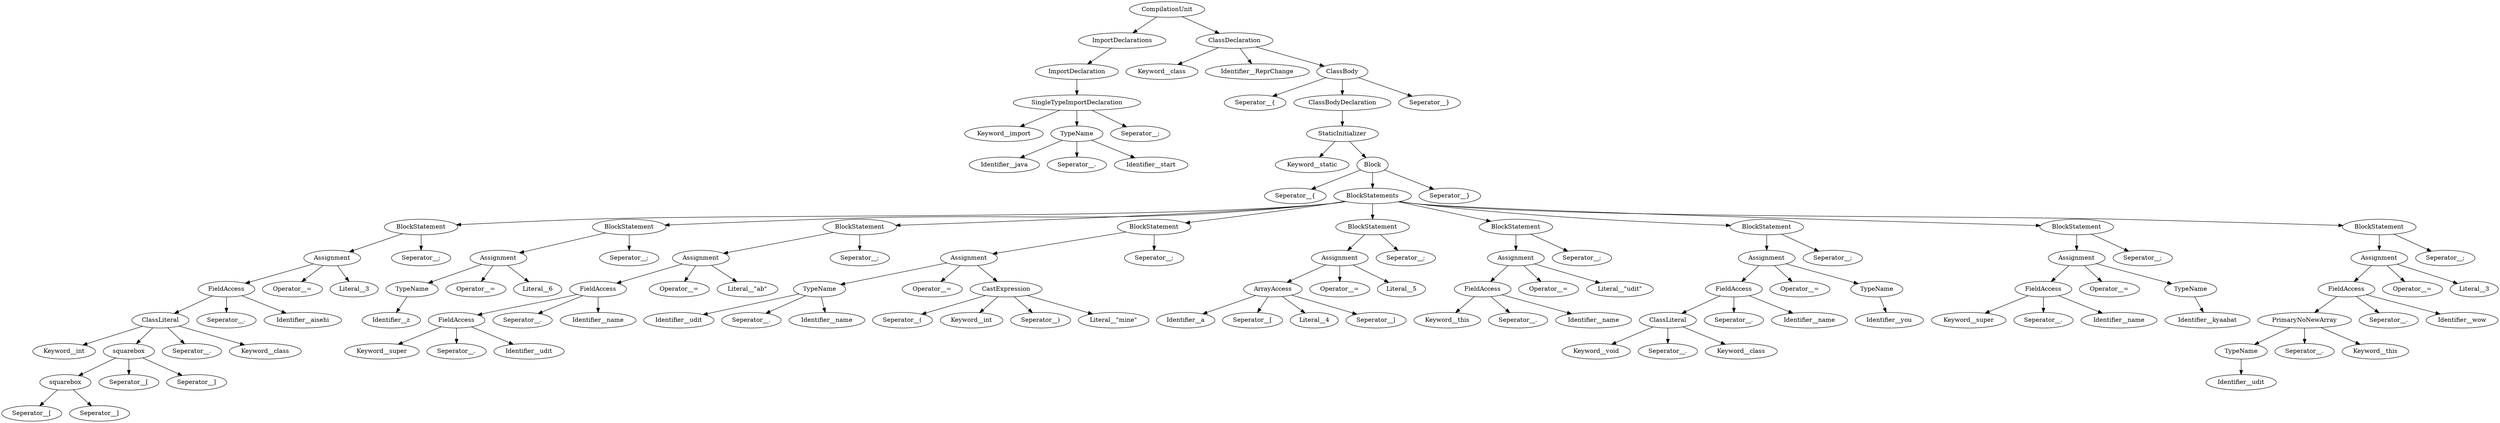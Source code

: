 digraph G {
CompilationUnit10->ImportDeclarations11->ImportDeclaration12->SingleTypeImportDeclaration13->Keyword14;
Keyword14[label="Keyword__import"];
SingleTypeImportDeclaration13->TypeName15->Identifier16;
Identifier16[label="Identifier__java"];
TypeName15->Seperator17;
Seperator17[label="Seperator__."];
TypeName15->Identifier18;
Identifier18[label="Identifier__start"];
TypeName15[label="TypeName"];
SingleTypeImportDeclaration13->Seperator19;
Seperator19[label="Seperator__;"];
SingleTypeImportDeclaration13[label="SingleTypeImportDeclaration"];
ImportDeclaration12[label="ImportDeclaration"];
ImportDeclarations11[label="ImportDeclarations"];
CompilationUnit10->ClassDeclaration20->Keyword21;
Keyword21[label="Keyword__class"];
ClassDeclaration20->Identifier22;
Identifier22[label="Identifier__ReprChange"];
ClassDeclaration20->ClassBody23->Seperator24;
Seperator24[label="Seperator__{"];
ClassBody23->ClassBodyDeclaration25->StaticInitializer26->Keyword27;
Keyword27[label="Keyword__static"];
StaticInitializer26->Block28->Seperator29;
Seperator29[label="Seperator__{"];
Block28->BlockStatements30->BlockStatement31->Assignment32->FieldAccess33->ClassLiteral34->Keyword35;
Keyword35[label="Keyword__int"];
ClassLiteral34->squarebox36->squarebox37->Seperator38;
Seperator38[label="Seperator__["];
squarebox37->Seperator39;
Seperator39[label="Seperator__]"];
squarebox37[label="squarebox"];
squarebox36->Seperator40;
Seperator40[label="Seperator__["];
squarebox36->Seperator41;
Seperator41[label="Seperator__]"];
squarebox36[label="squarebox"];
ClassLiteral34->Seperator42;
Seperator42[label="Seperator__."];
ClassLiteral34->Keyword43;
Keyword43[label="Keyword__class"];
ClassLiteral34[label="ClassLiteral"];
FieldAccess33->Seperator44;
Seperator44[label="Seperator__."];
FieldAccess33->Identifier45;
Identifier45[label="Identifier__aisehi"];
FieldAccess33[label="FieldAccess"];
Assignment32->Operator46;
Operator46[label="Operator__="];
Assignment32->Literal47;
Literal47[label="Literal__3"];
Assignment32[label="Assignment"];
BlockStatement31->Seperator48;
Seperator48[label="Seperator__;"];
BlockStatement31[label="BlockStatement"];
BlockStatements30->BlockStatement49->Assignment50->TypeName51->Identifier52;
Identifier52[label="Identifier__z"];
TypeName51[label="TypeName"];
Assignment50->Operator53;
Operator53[label="Operator__="];
Assignment50->Literal54;
Literal54[label="Literal__6"];
Assignment50[label="Assignment"];
BlockStatement49->Seperator55;
Seperator55[label="Seperator__;"];
BlockStatement49[label="BlockStatement"];
BlockStatements30->BlockStatement56->Assignment57->FieldAccess58->FieldAccess59->Keyword60;
Keyword60[label="Keyword__super"];
FieldAccess59->Seperator61;
Seperator61[label="Seperator__."];
FieldAccess59->Identifier62;
Identifier62[label="Identifier__udit"];
FieldAccess59[label="FieldAccess"];
FieldAccess58->Seperator63;
Seperator63[label="Seperator__."];
FieldAccess58->Identifier64;
Identifier64[label="Identifier__name"];
FieldAccess58[label="FieldAccess"];
Assignment57->Operator65;
Operator65[label="Operator__="];
Assignment57->Literal66;
Literal66[label="Literal__\"ab\""];
Assignment57[label="Assignment"];
BlockStatement56->Seperator67;
Seperator67[label="Seperator__;"];
BlockStatement56[label="BlockStatement"];
BlockStatements30->BlockStatement68->Assignment69->TypeName70->Identifier71;
Identifier71[label="Identifier__udit"];
TypeName70->Seperator72;
Seperator72[label="Seperator__."];
TypeName70->Identifier73;
Identifier73[label="Identifier__name"];
TypeName70[label="TypeName"];
Assignment69->Operator74;
Operator74[label="Operator__="];
Assignment69->CastExpression75->Seperator76;
Seperator76[label="Seperator__("];
CastExpression75->Keyword77;
Keyword77[label="Keyword__int"];
CastExpression75->Seperator78;
Seperator78[label="Seperator__)"];
CastExpression75->Literal79;
Literal79[label="Literal__\"mine\""];
CastExpression75[label="CastExpression"];
Assignment69[label="Assignment"];
BlockStatement68->Seperator80;
Seperator80[label="Seperator__;"];
BlockStatement68[label="BlockStatement"];
BlockStatements30->BlockStatement81->Assignment82->ArrayAccess83->Identifier84;
Identifier84[label="Identifier__a"];
ArrayAccess83->Seperator85;
Seperator85[label="Seperator__["];
ArrayAccess83->Literal86;
Literal86[label="Literal__4"];
ArrayAccess83->Seperator87;
Seperator87[label="Seperator__]"];
ArrayAccess83[label="ArrayAccess"];
Assignment82->Operator88;
Operator88[label="Operator__="];
Assignment82->Literal89;
Literal89[label="Literal__5"];
Assignment82[label="Assignment"];
BlockStatement81->Seperator90;
Seperator90[label="Seperator__;"];
BlockStatement81[label="BlockStatement"];
BlockStatements30->BlockStatement91->Assignment92->FieldAccess93->Keyword94;
Keyword94[label="Keyword__this"];
FieldAccess93->Seperator95;
Seperator95[label="Seperator__."];
FieldAccess93->Identifier96;
Identifier96[label="Identifier__name"];
FieldAccess93[label="FieldAccess"];
Assignment92->Operator97;
Operator97[label="Operator__="];
Assignment92->Literal98;
Literal98[label="Literal__\"udit\""];
Assignment92[label="Assignment"];
BlockStatement91->Seperator99;
Seperator99[label="Seperator__;"];
BlockStatement91[label="BlockStatement"];
BlockStatements30->BlockStatement100->Assignment101->FieldAccess102->ClassLiteral103->Keyword104;
Keyword104[label="Keyword__void"];
ClassLiteral103->Seperator105;
Seperator105[label="Seperator__."];
ClassLiteral103->Keyword106;
Keyword106[label="Keyword__class"];
ClassLiteral103[label="ClassLiteral"];
FieldAccess102->Seperator107;
Seperator107[label="Seperator__."];
FieldAccess102->Identifier108;
Identifier108[label="Identifier__name"];
FieldAccess102[label="FieldAccess"];
Assignment101->Operator109;
Operator109[label="Operator__="];
Assignment101->TypeName110->Identifier111;
Identifier111[label="Identifier__you"];
TypeName110[label="TypeName"];
Assignment101[label="Assignment"];
BlockStatement100->Seperator112;
Seperator112[label="Seperator__;"];
BlockStatement100[label="BlockStatement"];
BlockStatements30->BlockStatement113->Assignment114->FieldAccess115->Keyword116;
Keyword116[label="Keyword__super"];
FieldAccess115->Seperator117;
Seperator117[label="Seperator__."];
FieldAccess115->Identifier118;
Identifier118[label="Identifier__name"];
FieldAccess115[label="FieldAccess"];
Assignment114->Operator119;
Operator119[label="Operator__="];
Assignment114->TypeName120->Identifier121;
Identifier121[label="Identifier__kyaabat"];
TypeName120[label="TypeName"];
Assignment114[label="Assignment"];
BlockStatement113->Seperator122;
Seperator122[label="Seperator__;"];
BlockStatement113[label="BlockStatement"];
BlockStatements30->BlockStatement123->Assignment124->FieldAccess125->PrimaryNoNewArray126->TypeName127->Identifier128;
Identifier128[label="Identifier__udit"];
TypeName127[label="TypeName"];
PrimaryNoNewArray126->Seperator129;
Seperator129[label="Seperator__."];
PrimaryNoNewArray126->Keyword130;
Keyword130[label="Keyword__this"];
PrimaryNoNewArray126[label="PrimaryNoNewArray"];
FieldAccess125->Seperator131;
Seperator131[label="Seperator__."];
FieldAccess125->Identifier132;
Identifier132[label="Identifier__wow"];
FieldAccess125[label="FieldAccess"];
Assignment124->Operator133;
Operator133[label="Operator__="];
Assignment124->Literal134;
Literal134[label="Literal__3"];
Assignment124[label="Assignment"];
BlockStatement123->Seperator135;
Seperator135[label="Seperator__;"];
BlockStatement123[label="BlockStatement"];
BlockStatements30[label="BlockStatements"];
Block28->Seperator136;
Seperator136[label="Seperator__}"];
Block28[label="Block"];
StaticInitializer26[label="StaticInitializer"];
ClassBodyDeclaration25[label="ClassBodyDeclaration"];
ClassBody23->Seperator137;
Seperator137[label="Seperator__}"];
ClassBody23[label="ClassBody"];
ClassDeclaration20[label="ClassDeclaration"];
CompilationUnit10[label="CompilationUnit"];

}